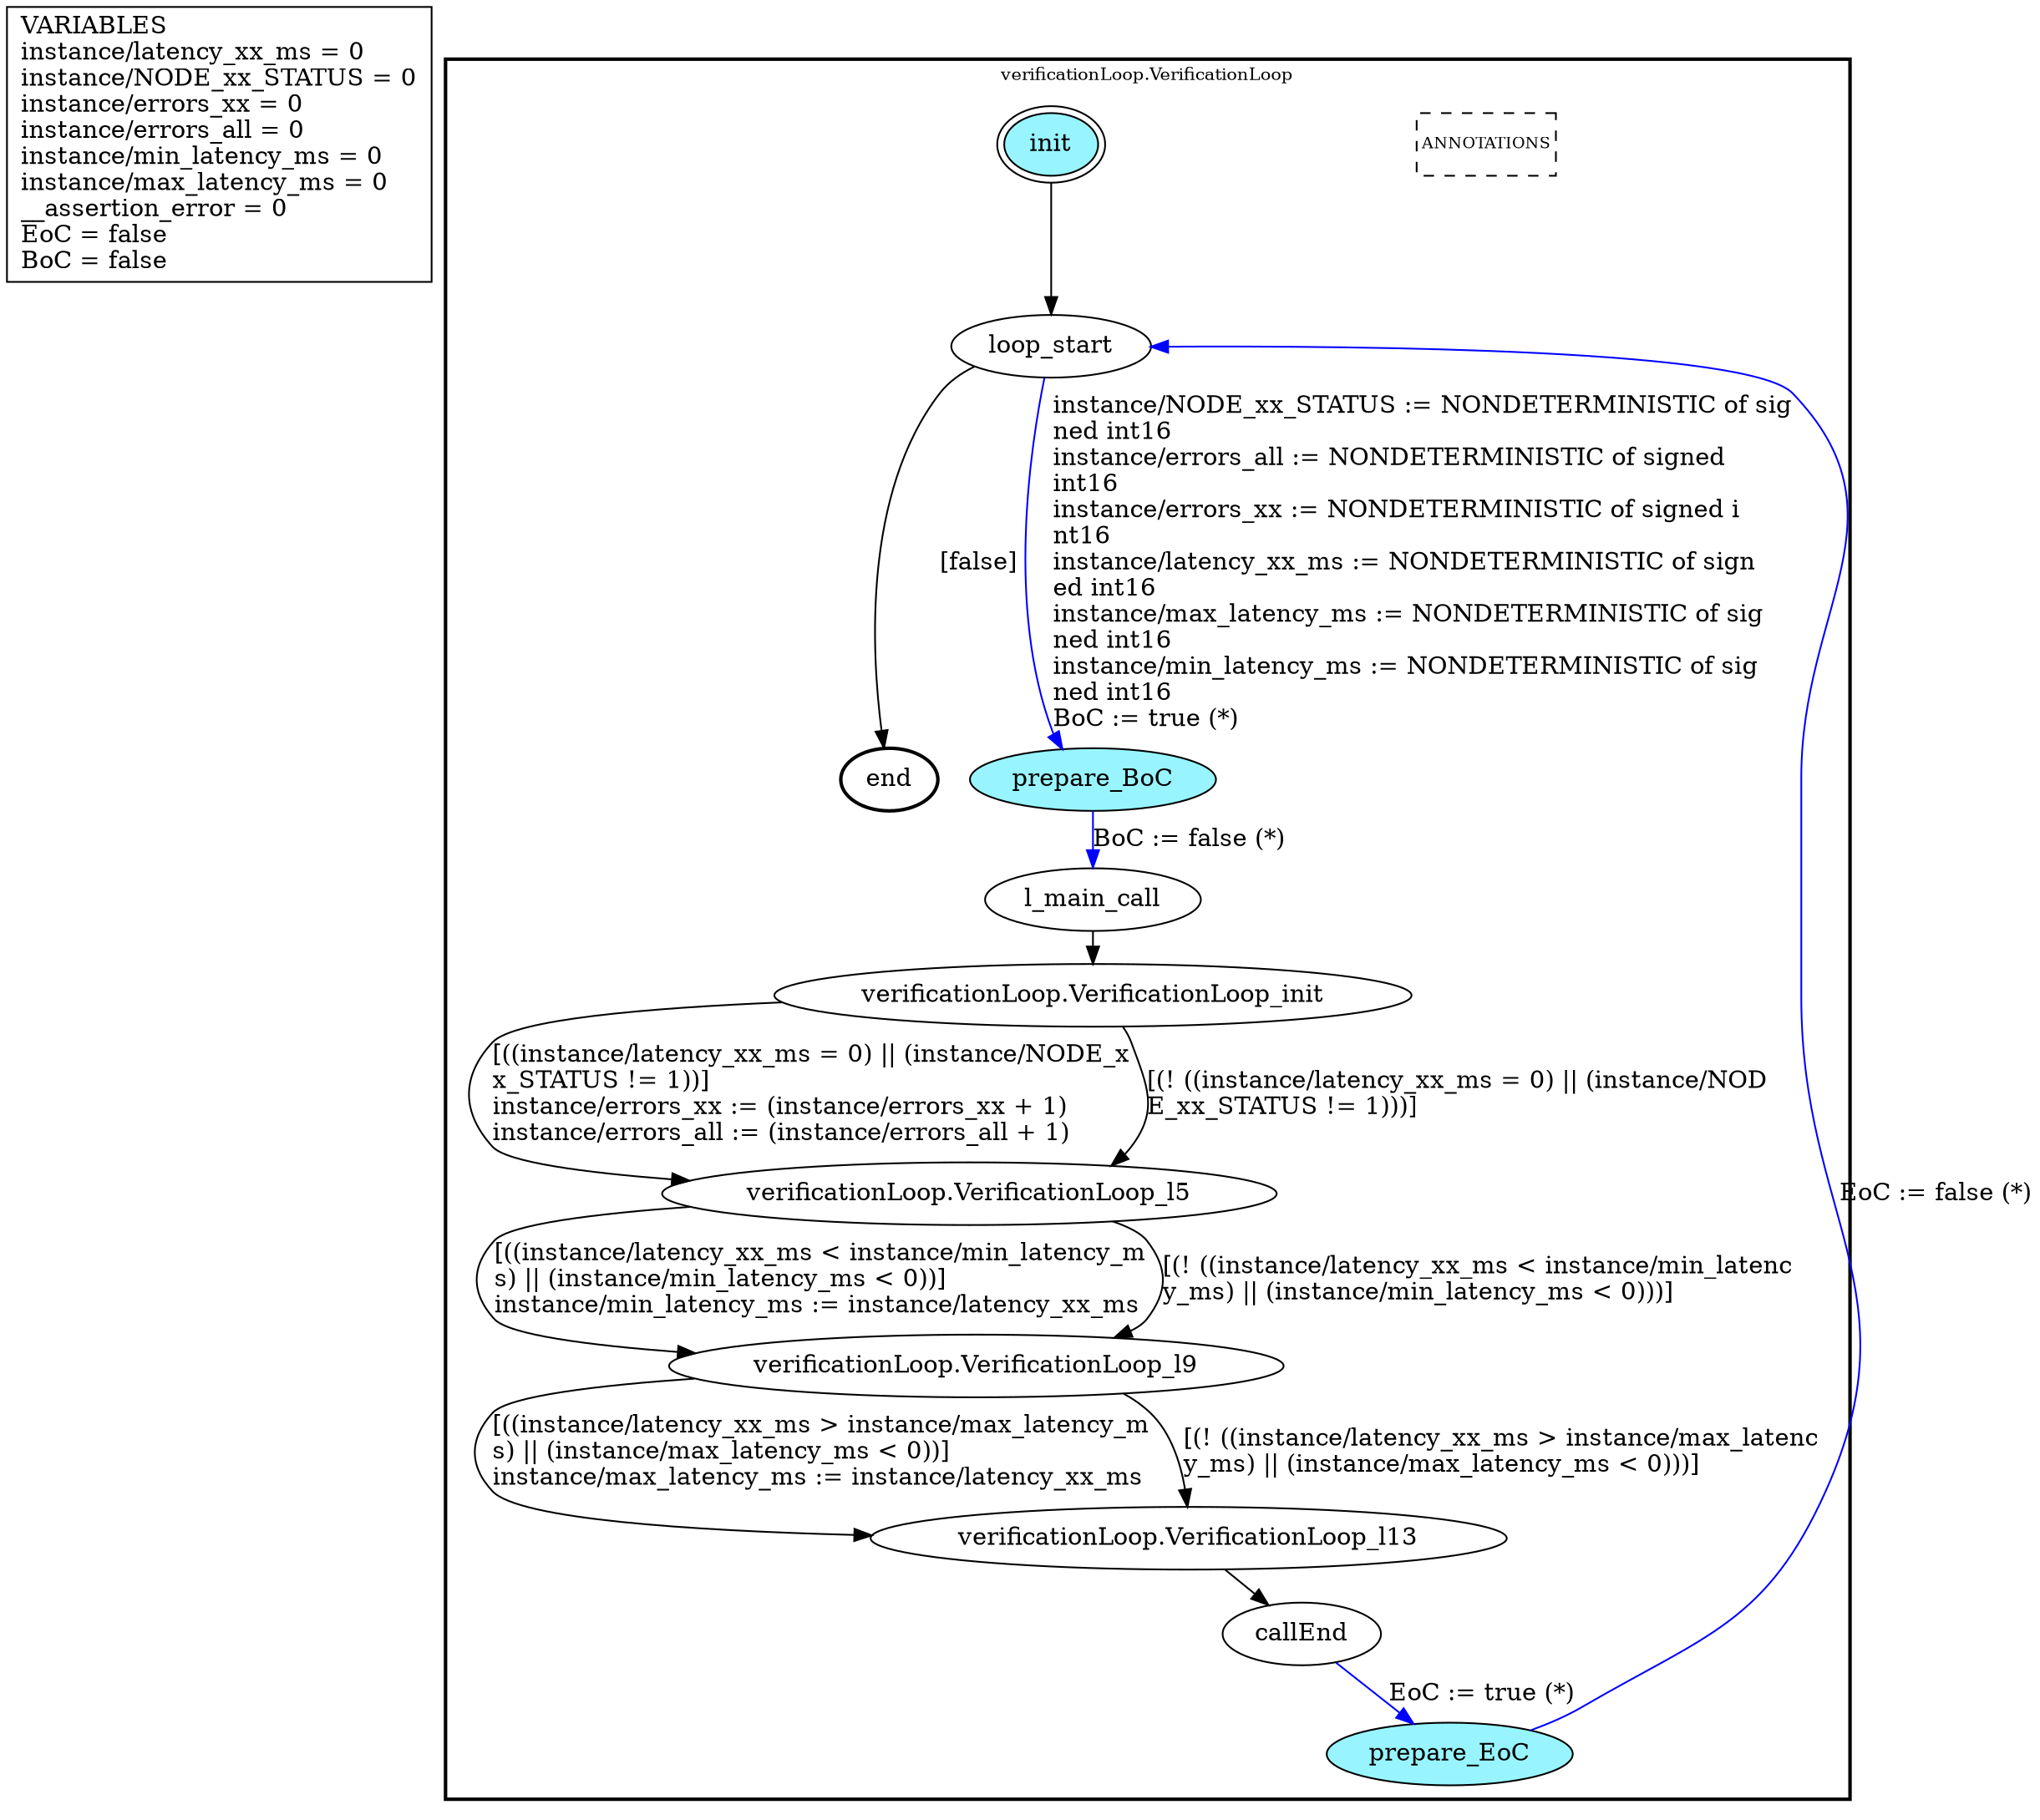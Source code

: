 digraph G {
	vars_declaration_pseudonode_network [
		label="VARIABLES\linstance/latency_xx_ms = 0\linstance/NODE_xx_STATUS = 0\linstance/errors_xx = 0\linstance/errors_all = 0\linstance/min_latency_ms = 0\linstance/max_latency_ms = 0\l__assertion_error = 0\lEoC = false\lBoC = false\l",
		fillcolor="lightgray", shape="rectangle"];
	subgraph clusterverificationLoop_VerificationLoop {
		node [style="filled"];
		style=bold;
		color="black";
		fontsize=10;
		ranksep=0.4;
		
		label="verificationLoop.VerificationLoop";
		
		annotations_pseudonode_verificationLoop_VerificationLoop [
			label="ANNOTATIONS",
			fontsize=9, margin="0.04,0.04", fillcolor="white", shape="rectangle", style="dashed"];
		
		init_verificationLoop_VerificationLoop [label="init", color="black", fillcolor="cadetblue1", peripheries=2, shape="ellipse"];
		end_verificationLoop_VerificationLoop [label="end", color="black", fillcolor="cadetblue1", style=bold, shape="ellipse"];
		loop_start_verificationLoop_VerificationLoop [label="loop_start", color="black", fillcolor="white", shape="ellipse"];
		prepare_BoC_verificationLoop_VerificationLoop [label="prepare_BoC", color="black", fillcolor="cadetblue1", shape="ellipse"];
		l_main_call_verificationLoop_VerificationLoop [label="l_main_call", color="black", fillcolor="white", shape="ellipse"];
		callEnd_verificationLoop_VerificationLoop [label="callEnd", color="black", fillcolor="white", shape="ellipse"];
		prepare_EoC_verificationLoop_VerificationLoop [label="prepare_EoC", color="black", fillcolor="cadetblue1", shape="ellipse"];
		verificationLoop_VerificationLoop_init_verificationLoop_VerificationLoop [label="verificationLoop.VerificationLoop_init", color="black", fillcolor="white", shape="ellipse"];
		verificationLoop_VerificationLoop_l5_verificationLoop_VerificationLoop [label="verificationLoop.VerificationLoop_l5", color="black", fillcolor="white", shape="ellipse"];
		verificationLoop_VerificationLoop_l9_verificationLoop_VerificationLoop [label="verificationLoop.VerificationLoop_l9", color="black", fillcolor="white", shape="ellipse"];
		verificationLoop_VerificationLoop_l13_verificationLoop_VerificationLoop [label="verificationLoop.VerificationLoop_l13", color="black", fillcolor="white", shape="ellipse"];
		init_verificationLoop_VerificationLoop -> loop_start_verificationLoop_VerificationLoop [color="black", label=""];
		loop_start_verificationLoop_VerificationLoop -> prepare_BoC_verificationLoop_VerificationLoop [color="blue", label="instance/NODE_xx_STATUS := NONDETERMINISTIC of sig\lned int16\linstance/errors_all := NONDETERMINISTIC of signed \lint16\linstance/errors_xx := NONDETERMINISTIC of signed i\lnt16\linstance/latency_xx_ms := NONDETERMINISTIC of sign\led int16\linstance/max_latency_ms := NONDETERMINISTIC of sig\lned int16\linstance/min_latency_ms := NONDETERMINISTIC of sig\lned int16\lBoC := true (*)\l"];
		prepare_BoC_verificationLoop_VerificationLoop -> l_main_call_verificationLoop_VerificationLoop [color="blue", label="BoC := false (*)"];
		callEnd_verificationLoop_VerificationLoop -> prepare_EoC_verificationLoop_VerificationLoop [color="blue", label="EoC := true (*)"];
		prepare_EoC_verificationLoop_VerificationLoop -> loop_start_verificationLoop_VerificationLoop [color="blue", label="EoC := false (*)"];
		loop_start_verificationLoop_VerificationLoop -> end_verificationLoop_VerificationLoop [color="black", label="[false]"];
		verificationLoop_VerificationLoop_init_verificationLoop_VerificationLoop -> verificationLoop_VerificationLoop_l5_verificationLoop_VerificationLoop [color="black", label="[((instance/latency_xx_ms = 0) || (instance/NODE_x\lx_STATUS != 1))]\linstance/errors_xx := (instance/errors_xx + 1)\linstance/errors_all := (instance/errors_all + 1)\l"];
		verificationLoop_VerificationLoop_init_verificationLoop_VerificationLoop -> verificationLoop_VerificationLoop_l5_verificationLoop_VerificationLoop [color="black", label="[(! ((instance/latency_xx_ms = 0) || (instance/NOD\lE_xx_STATUS != 1)))]\l"];
		verificationLoop_VerificationLoop_l5_verificationLoop_VerificationLoop -> verificationLoop_VerificationLoop_l9_verificationLoop_VerificationLoop [color="black", label="[((instance/latency_xx_ms < instance/min_latency_m\ls) || (instance/min_latency_ms < 0))]\linstance/min_latency_ms := instance/latency_xx_ms\l"];
		verificationLoop_VerificationLoop_l5_verificationLoop_VerificationLoop -> verificationLoop_VerificationLoop_l9_verificationLoop_VerificationLoop [color="black", label="[(! ((instance/latency_xx_ms < instance/min_latenc\ly_ms) || (instance/min_latency_ms < 0)))]\l"];
		verificationLoop_VerificationLoop_l9_verificationLoop_VerificationLoop -> verificationLoop_VerificationLoop_l13_verificationLoop_VerificationLoop [color="black", label="[((instance/latency_xx_ms > instance/max_latency_m\ls) || (instance/max_latency_ms < 0))]\linstance/max_latency_ms := instance/latency_xx_ms\l"];
		verificationLoop_VerificationLoop_l9_verificationLoop_VerificationLoop -> verificationLoop_VerificationLoop_l13_verificationLoop_VerificationLoop [color="black", label="[(! ((instance/latency_xx_ms > instance/max_latenc\ly_ms) || (instance/max_latency_ms < 0)))]\l"];
		l_main_call_verificationLoop_VerificationLoop -> verificationLoop_VerificationLoop_init_verificationLoop_VerificationLoop [color="black", label=""];
		verificationLoop_VerificationLoop_l13_verificationLoop_VerificationLoop -> callEnd_verificationLoop_VerificationLoop [color="black", label=""];
	}
}

